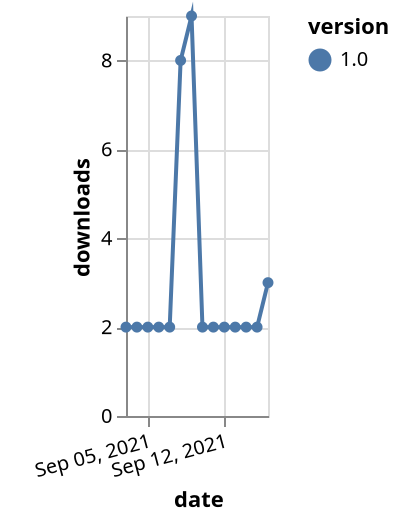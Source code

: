{"$schema": "https://vega.github.io/schema/vega-lite/v5.json", "description": "A simple bar chart with embedded data.", "data": {"values": [{"date": "2021-09-03", "total": 4361, "delta": 2, "version": "1.0"}, {"date": "2021-09-04", "total": 4363, "delta": 2, "version": "1.0"}, {"date": "2021-09-05", "total": 4365, "delta": 2, "version": "1.0"}, {"date": "2021-09-06", "total": 4367, "delta": 2, "version": "1.0"}, {"date": "2021-09-07", "total": 4369, "delta": 2, "version": "1.0"}, {"date": "2021-09-08", "total": 4377, "delta": 8, "version": "1.0"}, {"date": "2021-09-09", "total": 4386, "delta": 9, "version": "1.0"}, {"date": "2021-09-10", "total": 4388, "delta": 2, "version": "1.0"}, {"date": "2021-09-11", "total": 4390, "delta": 2, "version": "1.0"}, {"date": "2021-09-12", "total": 4392, "delta": 2, "version": "1.0"}, {"date": "2021-09-13", "total": 4394, "delta": 2, "version": "1.0"}, {"date": "2021-09-14", "total": 4396, "delta": 2, "version": "1.0"}, {"date": "2021-09-15", "total": 4398, "delta": 2, "version": "1.0"}, {"date": "2021-09-16", "total": 4401, "delta": 3, "version": "1.0"}]}, "width": "container", "mark": {"type": "line", "point": {"filled": true}}, "encoding": {"x": {"field": "date", "type": "temporal", "timeUnit": "yearmonthdate", "title": "date", "axis": {"labelAngle": -15}}, "y": {"field": "delta", "type": "quantitative", "title": "downloads"}, "color": {"field": "version", "type": "nominal"}, "tooltip": {"field": "delta"}}}